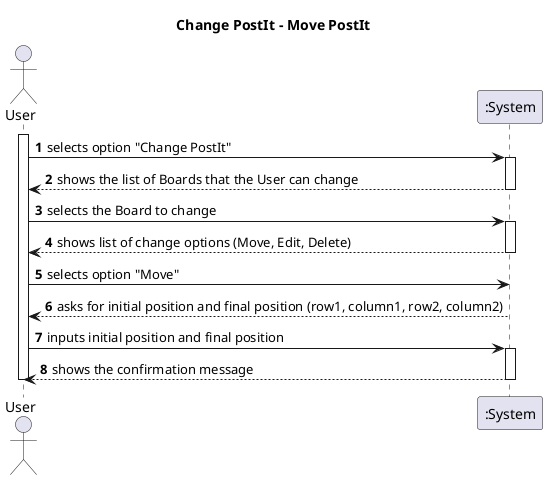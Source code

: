 @startuml
autonumber
actor "User" as US
Title : Change PostIt - Move PostIt

activate US
US -> ":System" : selects option "Change PostIt"
activate ":System"
":System" --> US : shows the list of Boards that the User can change
deactivate ":System"
US -> ":System" : selects the Board to change
activate ":System"
":System" --> US : shows list of change options (Move, Edit, Delete)
deactivate ":System"
US -> ":System" : selects option "Move"
":System" --> US : asks for initial position and final position (row1, column1, row2, column2)
US -> ":System" : inputs initial position and final position
activate ":System"
":System" --> US : shows the confirmation message
deactivate ":System"
deactivate US

@enduml